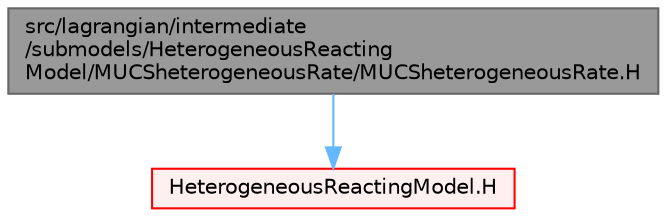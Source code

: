 digraph "src/lagrangian/intermediate/submodels/HeterogeneousReactingModel/MUCSheterogeneousRate/MUCSheterogeneousRate.H"
{
 // LATEX_PDF_SIZE
  bgcolor="transparent";
  edge [fontname=Helvetica,fontsize=10,labelfontname=Helvetica,labelfontsize=10];
  node [fontname=Helvetica,fontsize=10,shape=box,height=0.2,width=0.4];
  Node1 [id="Node000001",label="src/lagrangian/intermediate\l/submodels/HeterogeneousReacting\lModel/MUCSheterogeneousRate/MUCSheterogeneousRate.H",height=0.2,width=0.4,color="gray40", fillcolor="grey60", style="filled", fontcolor="black",tooltip=" "];
  Node1 -> Node2 [id="edge1_Node000001_Node000002",color="steelblue1",style="solid",tooltip=" "];
  Node2 [id="Node000002",label="HeterogeneousReactingModel.H",height=0.2,width=0.4,color="red", fillcolor="#FFF0F0", style="filled",URL="$HeterogeneousReactingModel_8H.html",tooltip=" "];
}
